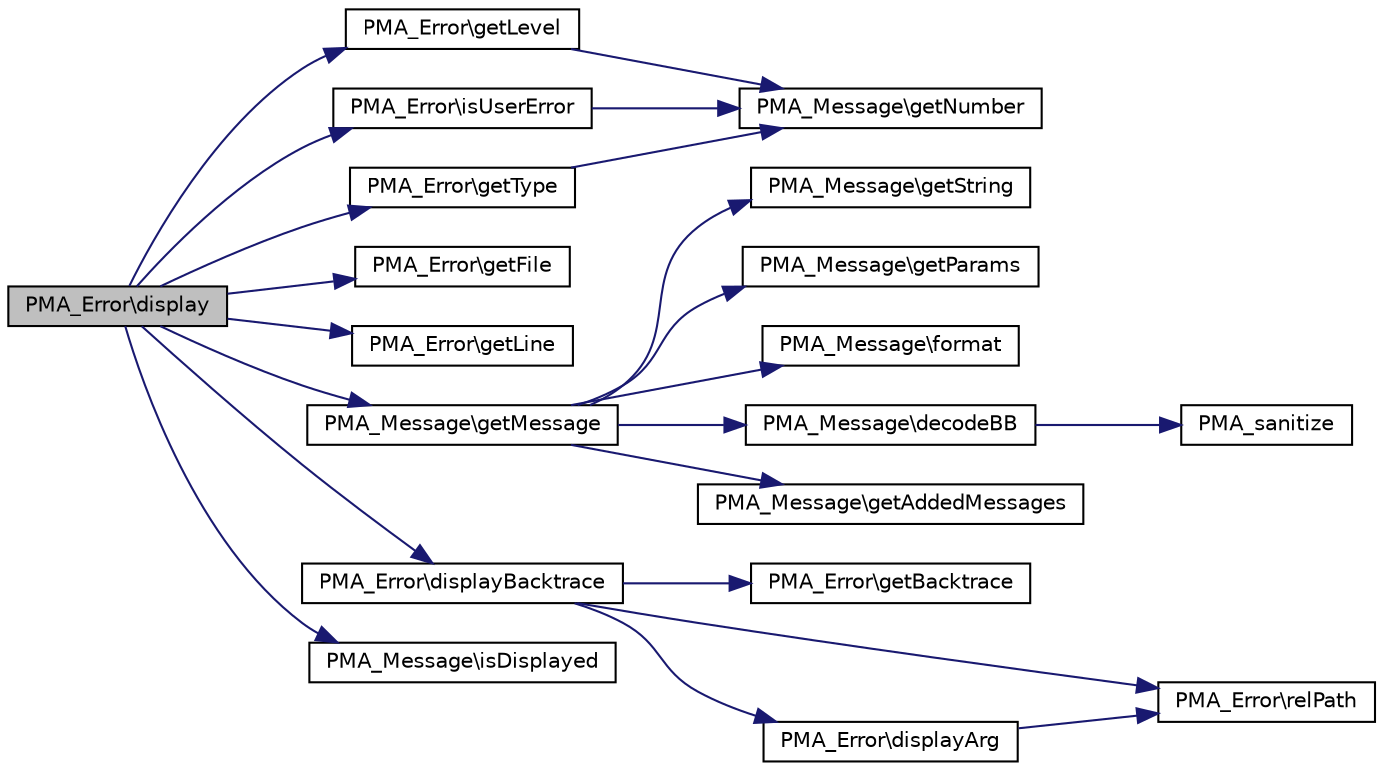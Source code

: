 digraph G
{
  edge [fontname="Helvetica",fontsize="10",labelfontname="Helvetica",labelfontsize="10"];
  node [fontname="Helvetica",fontsize="10",shape=record];
  rankdir="LR";
  Node1 [label="PMA_Error\\display",height=0.2,width=0.4,color="black", fillcolor="grey75", style="filled" fontcolor="black"];
  Node1 -> Node2 [color="midnightblue",fontsize="10",style="solid",fontname="Helvetica"];
  Node2 [label="PMA_Error\\getLevel",height=0.2,width=0.4,color="black", fillcolor="white", style="filled",URL="$classPMA__Error.html#a2ba5600c131478162cdb7be8401e4bc6",tooltip="returns level of error"];
  Node2 -> Node3 [color="midnightblue",fontsize="10",style="solid",fontname="Helvetica"];
  Node3 [label="PMA_Message\\getNumber",height=0.2,width=0.4,color="black", fillcolor="white", style="filled",URL="$classPMA__Message.html#a918f3e3a5db16eb9e412d62ee7bc5d0b",tooltip="returns PMA_Message::$_number"];
  Node1 -> Node4 [color="midnightblue",fontsize="10",style="solid",fontname="Helvetica"];
  Node4 [label="PMA_Error\\isUserError",height=0.2,width=0.4,color="black", fillcolor="white", style="filled",URL="$classPMA__Error.html#a6679264f0c24a097a08ed11b52e34ca0",tooltip="whether this error is a user error"];
  Node4 -> Node3 [color="midnightblue",fontsize="10",style="solid",fontname="Helvetica"];
  Node1 -> Node5 [color="midnightblue",fontsize="10",style="solid",fontname="Helvetica"];
  Node5 [label="PMA_Error\\getType",height=0.2,width=0.4,color="black", fillcolor="white", style="filled",URL="$classPMA__Error.html#acee741b6a4eacfeca9d65ee2202f78be",tooltip="returns type of error"];
  Node5 -> Node3 [color="midnightblue",fontsize="10",style="solid",fontname="Helvetica"];
  Node1 -> Node6 [color="midnightblue",fontsize="10",style="solid",fontname="Helvetica"];
  Node6 [label="PMA_Error\\getFile",height=0.2,width=0.4,color="black", fillcolor="white", style="filled",URL="$classPMA__Error.html#a4201f3b0d3b5e306c307f703c8a00690",tooltip="returns PMA_Error::$_file"];
  Node1 -> Node7 [color="midnightblue",fontsize="10",style="solid",fontname="Helvetica"];
  Node7 [label="PMA_Error\\getLine",height=0.2,width=0.4,color="black", fillcolor="white", style="filled",URL="$classPMA__Error.html#ae007bdfda4cd752a05ac0e8d1664ca84",tooltip="returns PMA_Error::$_line"];
  Node1 -> Node8 [color="midnightblue",fontsize="10",style="solid",fontname="Helvetica"];
  Node8 [label="PMA_Message\\getMessage",height=0.2,width=0.4,color="black", fillcolor="white", style="filled",URL="$classPMA__Message.html#adadba6b61ece9b12e5947c447ed021d0",tooltip="returns compiled message"];
  Node8 -> Node9 [color="midnightblue",fontsize="10",style="solid",fontname="Helvetica"];
  Node9 [label="PMA_Message\\getString",height=0.2,width=0.4,color="black", fillcolor="white", style="filled",URL="$classPMA__Message.html#a9b36165053e47d3f7f18d2f6bbfc4c94",tooltip="returns PMA_Message::$_string"];
  Node8 -> Node10 [color="midnightblue",fontsize="10",style="solid",fontname="Helvetica"];
  Node10 [label="PMA_Message\\getParams",height=0.2,width=0.4,color="black", fillcolor="white", style="filled",URL="$classPMA__Message.html#a1698f85c17b8a4fc9563d4048f5eb705",tooltip="return all parameters"];
  Node8 -> Node11 [color="midnightblue",fontsize="10",style="solid",fontname="Helvetica"];
  Node11 [label="PMA_Message\\format",height=0.2,width=0.4,color="black", fillcolor="white", style="filled",URL="$classPMA__Message.html#a1c2f49166dc6b960ffcf2245f719efe8",tooltip="wrapper for sprintf()"];
  Node8 -> Node12 [color="midnightblue",fontsize="10",style="solid",fontname="Helvetica"];
  Node12 [label="PMA_Message\\decodeBB",height=0.2,width=0.4,color="black", fillcolor="white", style="filled",URL="$classPMA__Message.html#a960f1e23184765eb1a919479dd66914e",tooltip="decode $message, taking into account our special codes for formatting"];
  Node12 -> Node13 [color="midnightblue",fontsize="10",style="solid",fontname="Helvetica"];
  Node13 [label="PMA_sanitize",height=0.2,width=0.4,color="black", fillcolor="white", style="filled",URL="$sanitizing_8lib_8php.html#ac0444f97c4d50f0e109dc0ec5d86b665",tooltip="Sanitizes $message, taking into account our special codes for formatting."];
  Node8 -> Node14 [color="midnightblue",fontsize="10",style="solid",fontname="Helvetica"];
  Node14 [label="PMA_Message\\getAddedMessages",height=0.2,width=0.4,color="black", fillcolor="white", style="filled",URL="$classPMA__Message.html#a39393d6b2c150792b0f24b29a7fcff1b",tooltip="return all added messages"];
  Node1 -> Node15 [color="midnightblue",fontsize="10",style="solid",fontname="Helvetica"];
  Node15 [label="PMA_Error\\displayBacktrace",height=0.2,width=0.4,color="black", fillcolor="white", style="filled",URL="$classPMA__Error.html#a43e497165b573688b84ce803e42dd51e",tooltip="Display HTML backtrace."];
  Node15 -> Node16 [color="midnightblue",fontsize="10",style="solid",fontname="Helvetica"];
  Node16 [label="PMA_Error\\getBacktrace",height=0.2,width=0.4,color="black", fillcolor="white", style="filled",URL="$classPMA__Error.html#a34aff9067df24b1f5ff85171621dc491",tooltip="returns PMA_Error::$_backtrace"];
  Node15 -> Node17 [color="midnightblue",fontsize="10",style="solid",fontname="Helvetica"];
  Node17 [label="PMA_Error\\relPath",height=0.2,width=0.4,color="black", fillcolor="white", style="filled",URL="$classPMA__Error.html#a772a7752d93cec8385e0f13af46d376a",tooltip="return short relative path to phpMyAdmin basedir"];
  Node15 -> Node18 [color="midnightblue",fontsize="10",style="solid",fontname="Helvetica"];
  Node18 [label="PMA_Error\\displayArg",height=0.2,width=0.4,color="black", fillcolor="white", style="filled",URL="$classPMA__Error.html#a0cb7e291f8e7f63adb4d76e2843072ba",tooltip="Display a single function argument if $function is one of include/require the $arg is converted te re..."];
  Node18 -> Node17 [color="midnightblue",fontsize="10",style="solid",fontname="Helvetica"];
  Node1 -> Node19 [color="midnightblue",fontsize="10",style="solid",fontname="Helvetica"];
  Node19 [label="PMA_Message\\isDisplayed",height=0.2,width=0.4,color="black", fillcolor="white", style="filled",URL="$classPMA__Message.html#ad67c18bb7e6391f288dcd595742b30d5",tooltip="sets and returns whether the message was displayed or not"];
}
